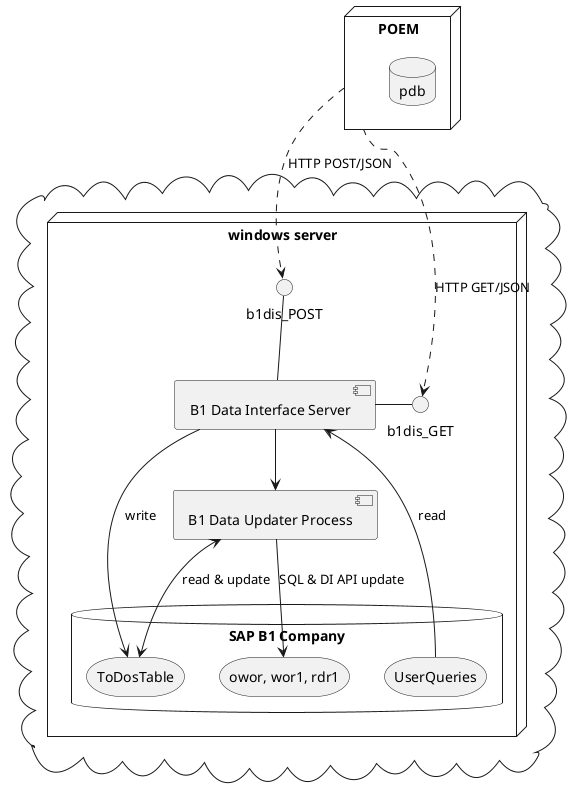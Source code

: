 @startuml SAP Business One - POEM Simple Data Intarface Architecture
cloud {
  node "windows server" {
	  [B1 Data Interface Server] - b1dis_GET
	  [B1 Data Interface Server] -u- b1dis_POST
    [B1 Data Interface Server] -d-> [B1 Data Updater Process]
    database "SAP B1 Company" as sapdb {
      storage ToDosTable
      storage UserQueries
      storage "owor, wor1, rdr1" as so
    }
    [B1 Data Interface Server]->ToDosTable: write
    [B1 Data Interface Server]<-UserQueries : read
    [B1 Data Updater Process]<-d->ToDosTable : "read & update"
    [B1 Data Updater Process] -d-> so : "SQL & DI API update"
  }
  
}
node POEM {
  database pdb
} 
POEM .d.> b1dis_GET : "HTTP GET/JSON"
POEM ..> b1dis_POST : "HTTP POST/JSON"
@enduml